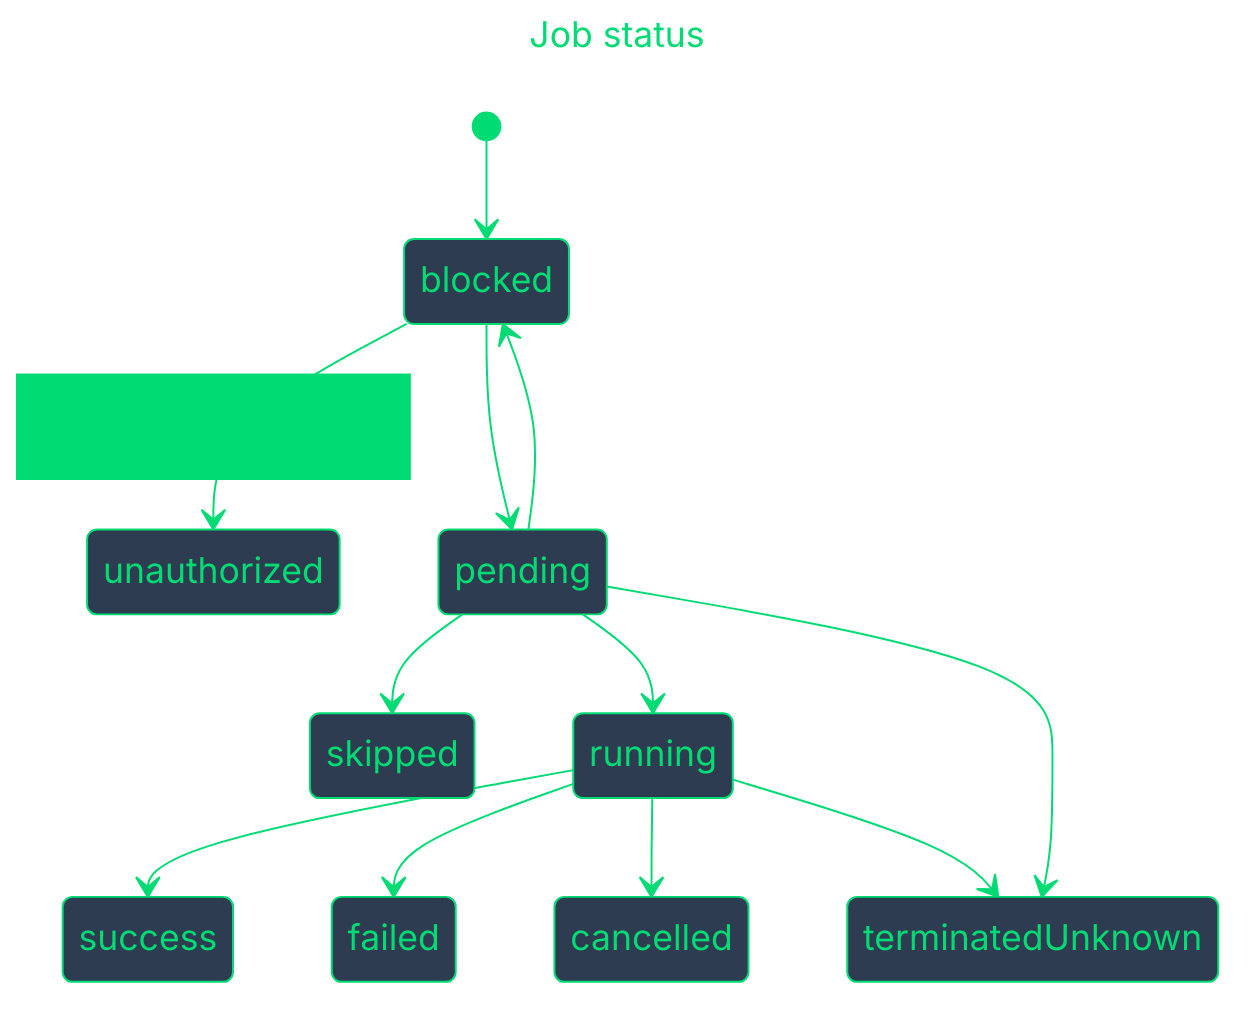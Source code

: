 ---
title: Job status
---
%%{init: {'theme':'base', 'themeVariables': {'primaryBorderColor': '#00DB74', 'lineColor': '#00DB74', 'primaryColor': '#2E3C52', 'primaryTextColor': '#00DB74', 'secondaryColor': '#00DB74', 'tertiaryColor': '#f00', 'fontSize': '18px', 'fontFamily': 'Inter'}}}%%
stateDiagram-v2
    [*] --> blocked

    blocked --> unauthorized: Trying to use a context without permission

    blocked --> pending
    pending --> blocked

    pending --> skipped
    pending --> running
    pending --> terminatedUnknown

    running --> success
    running --> failed
    running --> cancelled
    running --> terminatedUnknown